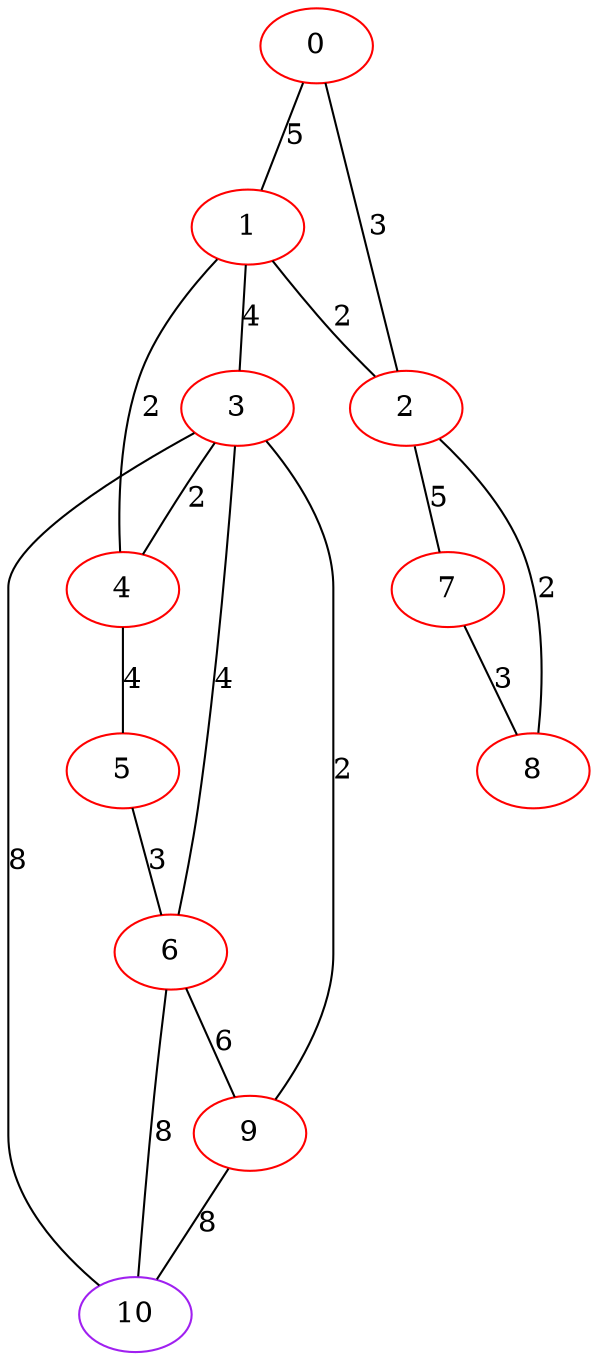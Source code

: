 graph "" {
0 [color=red, weight=1];
1 [color=red, weight=1];
2 [color=red, weight=1];
3 [color=red, weight=1];
4 [color=red, weight=1];
5 [color=red, weight=1];
6 [color=red, weight=1];
7 [color=red, weight=1];
8 [color=red, weight=1];
9 [color=red, weight=1];
10 [color=purple, weight=4];
0 -- 1  [key=0, label=5];
0 -- 2  [key=0, label=3];
1 -- 2  [key=0, label=2];
1 -- 3  [key=0, label=4];
1 -- 4  [key=0, label=2];
2 -- 8  [key=0, label=2];
2 -- 7  [key=0, label=5];
3 -- 9  [key=0, label=2];
3 -- 10  [key=0, label=8];
3 -- 4  [key=0, label=2];
3 -- 6  [key=0, label=4];
4 -- 5  [key=0, label=4];
5 -- 6  [key=0, label=3];
6 -- 9  [key=0, label=6];
6 -- 10  [key=0, label=8];
7 -- 8  [key=0, label=3];
9 -- 10  [key=0, label=8];
}
